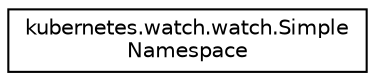 digraph "Graphical Class Hierarchy"
{
 // LATEX_PDF_SIZE
  edge [fontname="Helvetica",fontsize="10",labelfontname="Helvetica",labelfontsize="10"];
  node [fontname="Helvetica",fontsize="10",shape=record];
  rankdir="LR";
  Node0 [label="kubernetes.watch.watch.Simple\lNamespace",height=0.2,width=0.4,color="black", fillcolor="white", style="filled",URL="$classkubernetes_1_1watch_1_1watch_1_1SimpleNamespace.html",tooltip=" "];
}
